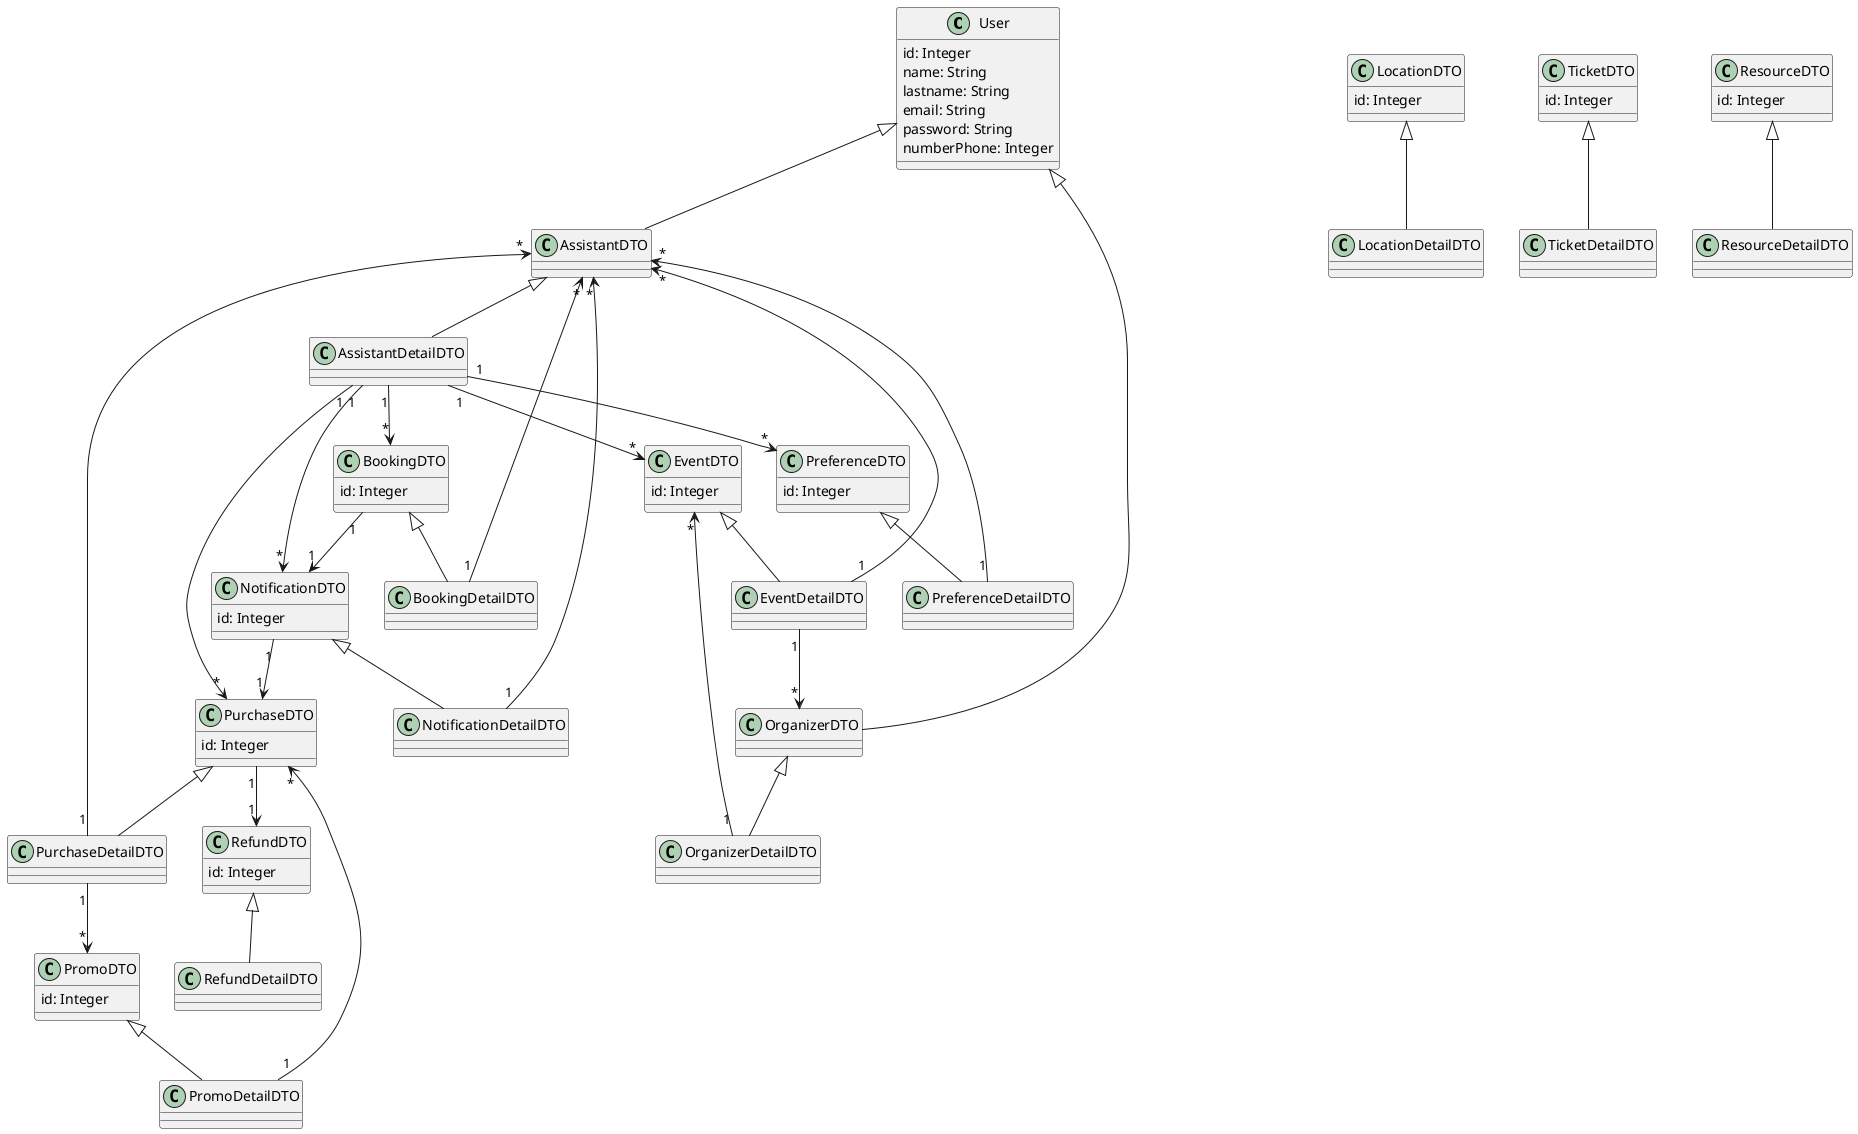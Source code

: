 @startuml DiagramaDTO
    'User entitys
class User{
    id: Integer
    name: String
    lastname: String
    email: String
    password: String
    numberPhone: Integer
}

class AssistantDTO extends User{
}
class AssistantDetailDTO extends AssistantDTO{
}
AssistantDetailDTO "1" --> "*" PreferenceDTO
PreferenceDetailDTO "1" --> "*" AssistantDTO

AssistantDetailDTO "1" --> "*" PurchaseDTO
PurchaseDetailDTO "1" --> "*" AssistantDTO

AssistantDetailDTO "1" --> "*" BookingDTO
BookingDetailDTO "1" --> "*" AssistantDTO

AssistantDetailDTO "1" --> "*" NotificationDTO
NotificationDetailDTO "1" --> "*" AssistantDTO

class OrganizerDTO extends User{
}
class OrganizerDetailDTO extends OrganizerDTO{
}
OrganizerDetailDTO "1" --> "*" EventDTO
EventDetailDTO "1" --> "*" OrganizerDTO

class PreferenceDTO{
    id: Integer
}
class PreferenceDetailDTO extends PreferenceDTO{
}

    'Event entitys
class EventDTO{
    id: Integer
}
class EventDetailDTO extends EventDTO{
}
EventDetailDTO "1" --> "*" AssistantDTO
AssistantDetailDTO "1" --> "*" EventDTO

class LocationDTO{
    id: Integer
}
class LocationDetailDTO extends LocationDTO{

}

class TicketDTO{
    id: Integer
}
class TicketDetailDTO extends TicketDTO{

}

class ResourceDTO{
    id: Integer
}
class ResourceDetailDTO extends ResourceDTO{

}


    'Booking entitys
class PurchaseDTO{
    id: Integer
}
class PurchaseDetailDTO extends PurchaseDTO{

}
PurchaseDTO "1" --> "1" RefundDTO

PurchaseDetailDTO "1" --> "*" PromoDTO
PromoDetailDTO "1" --> "*" PurchaseDTO

class RefundDTO{
    id: Integer
}
class RefundDetailDTO extends RefundDTO{
    
}

class BookingDTO{
    id: Integer
}
class BookingDetailDTO extends BookingDTO{

}
BookingDTO "1" --> "1" NotificationDTO

class NotificationDTO{
    id: Integer
}
class NotificationDetailDTO extends NotificationDTO{

}
NotificationDTO "1" --> "1" PurchaseDTO

class PromoDTO{
    id: Integer
}
class PromoDetailDTO extends PromoDTO{

}

@enduml